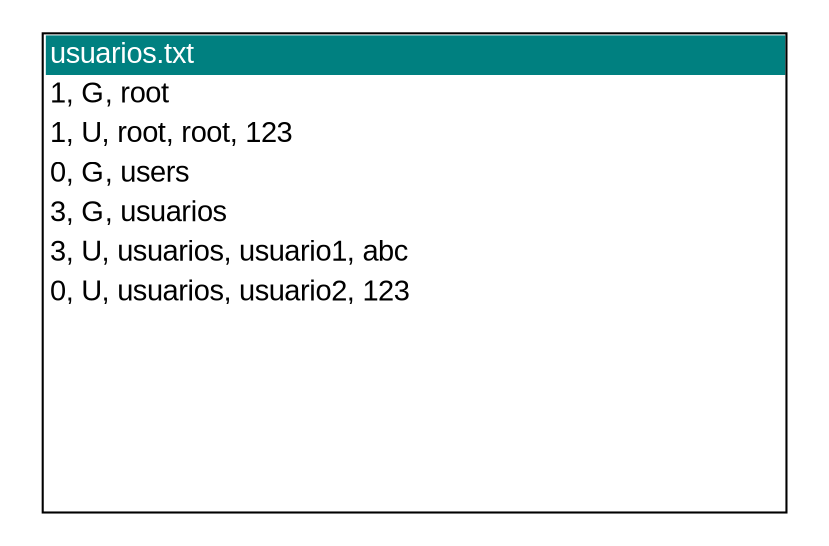 digraph G {
  subgraph cluster { margin="0.0" penwidth="0.0"
    tbl [shape=none fontname="Arial" label=<
        <table border="1" cellborder="0" cellspacing="0">
        <tr><td bgcolor="teal" align="left"><font color="white">usuarios.txt                                                                           </font></td></tr>
        <tr><td bgcolor="white" align="left">1, G, root</td></tr>
        <tr><td bgcolor="white" align="left">1, U, root, root, 123</td></tr>
        <tr><td bgcolor="white" align="left">0, G, users</td></tr>
        <tr><td bgcolor="white" align="left">3, G, usuarios</td></tr>
        <tr><td bgcolor="white" align="left">3, U, usuarios, usuario1, abc</td></tr>
        <tr><td bgcolor="white" align="left">0, U, usuarios, usuario2, 123</td></tr>
        <tr><td bgcolor="white" align="left"> </td></tr>
        <tr><td bgcolor="white" align="left"> </td></tr>
        <tr><td bgcolor="white" align="left"> </td></tr>
        <tr><td bgcolor="white" align="left"> </td></tr>
        <tr><td bgcolor="white" align="left"> </td></tr>
        </table>
    >];
  }
}